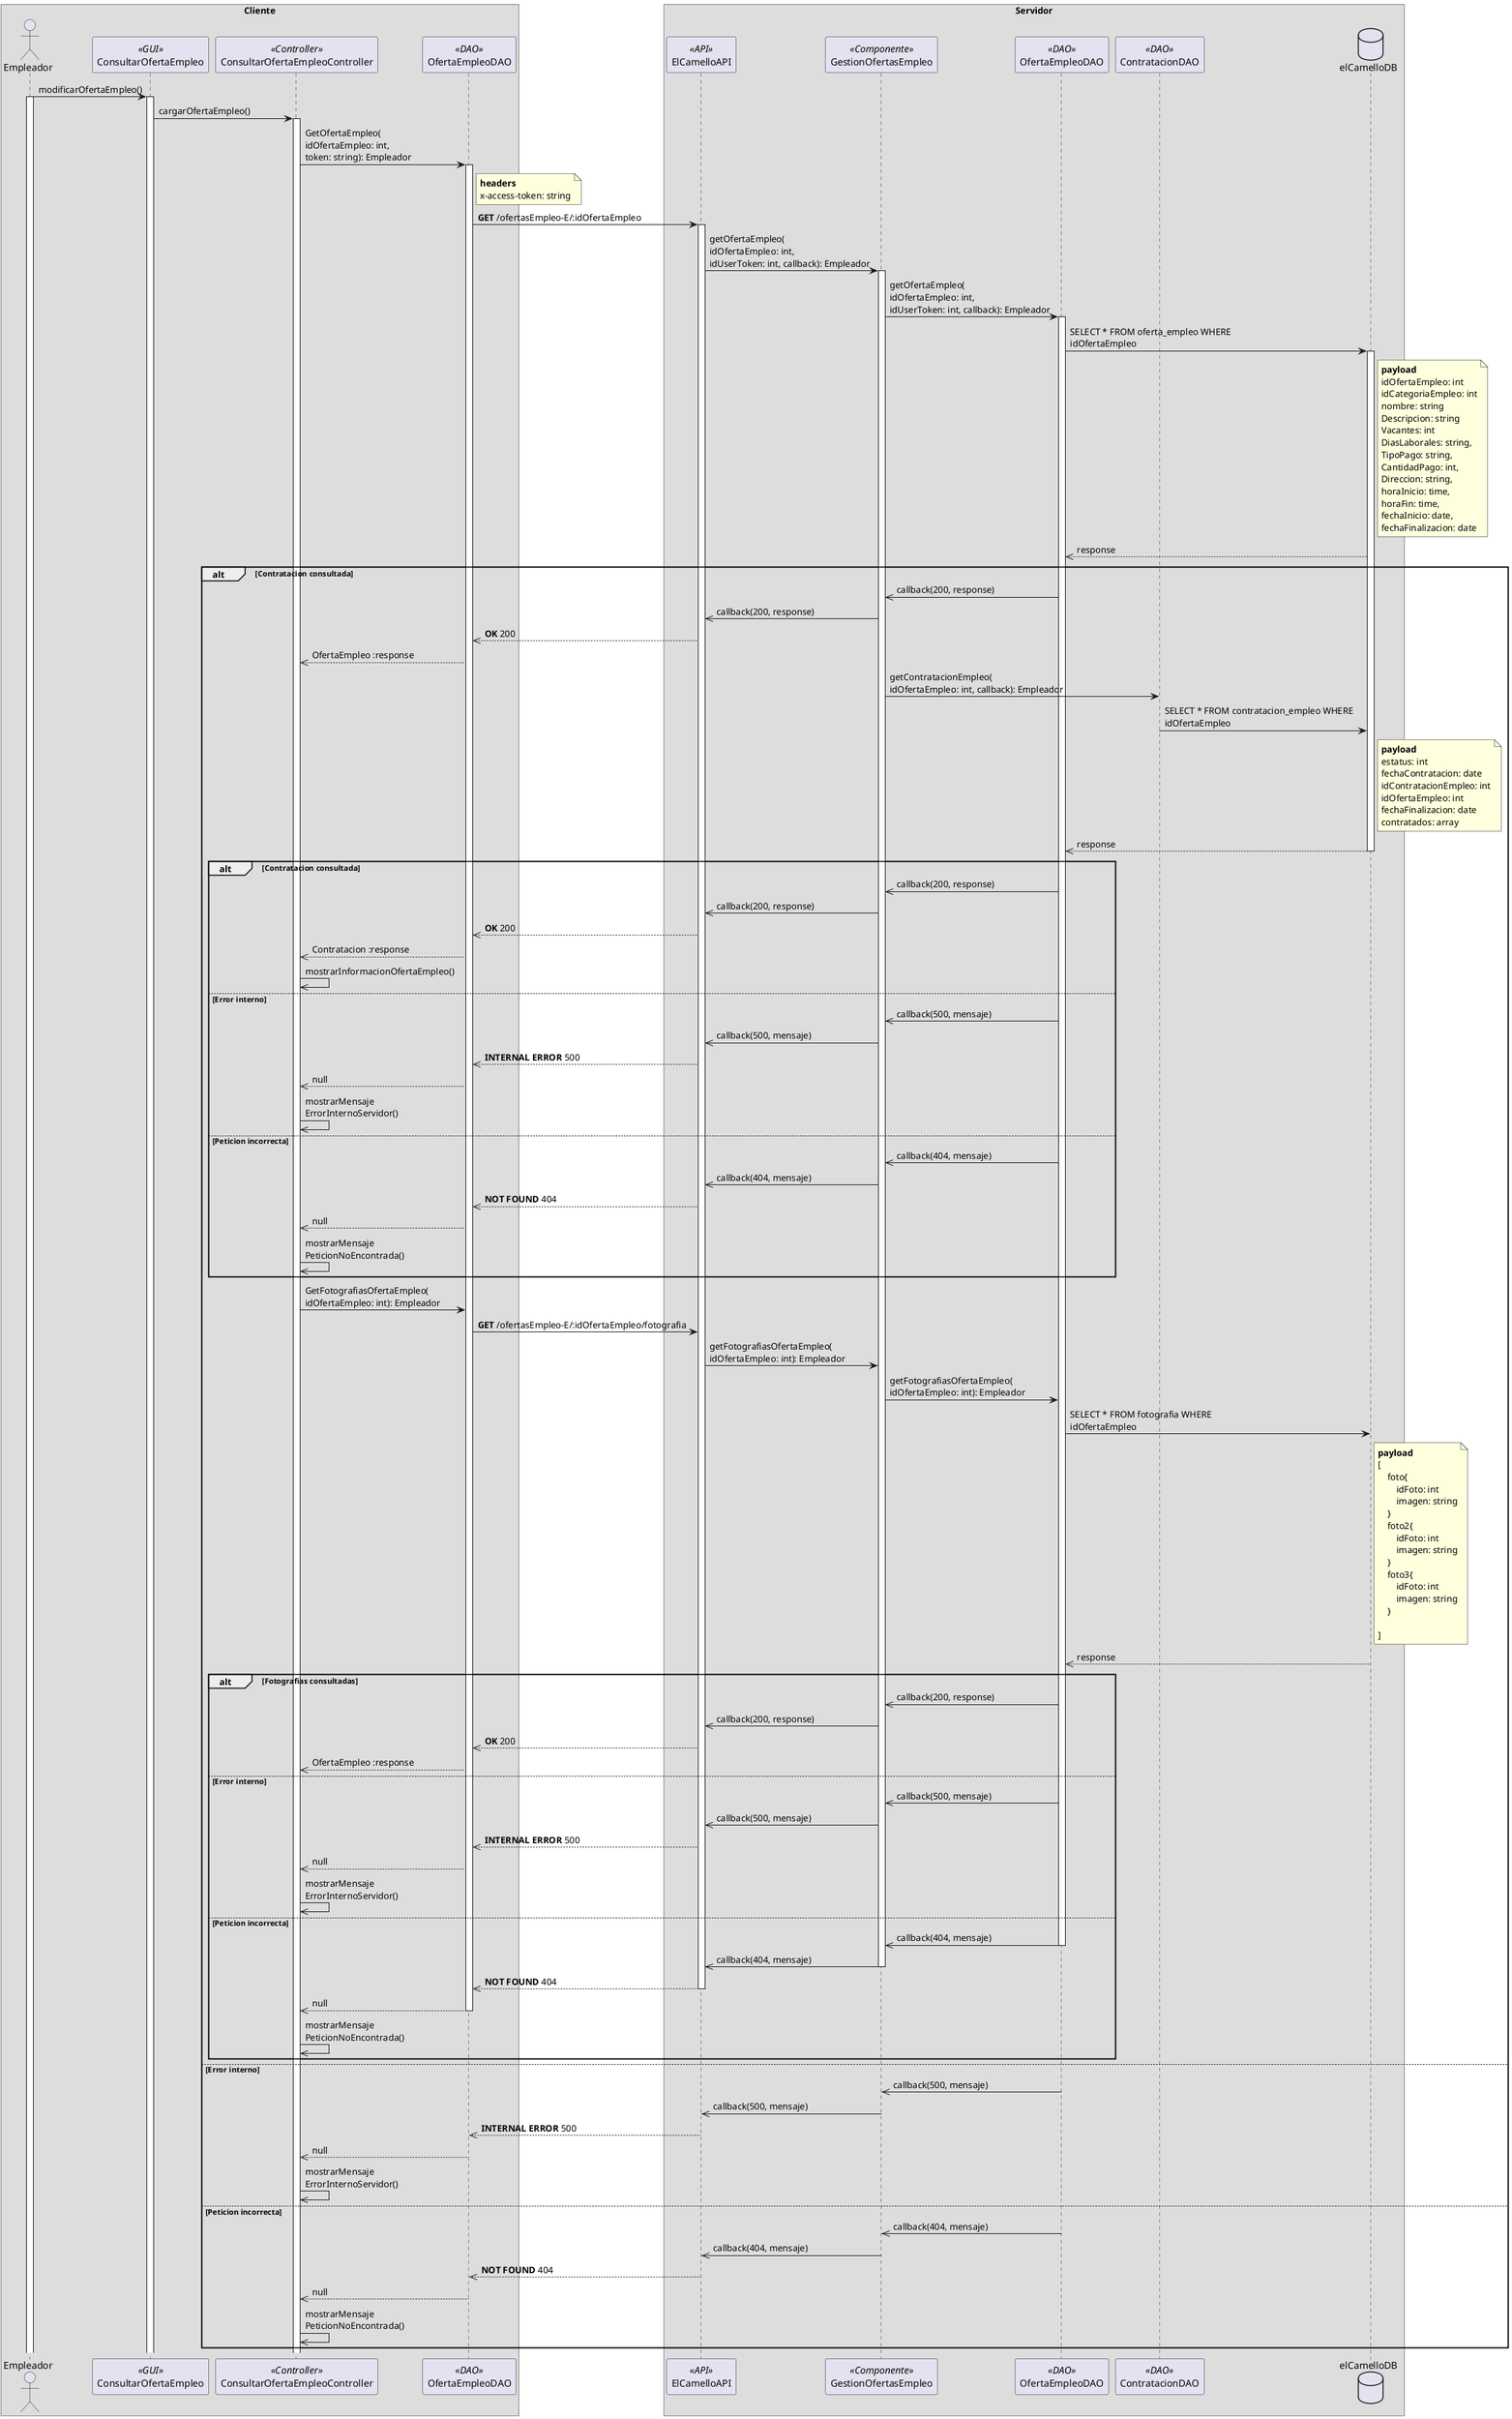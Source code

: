 @startuml ConsultarOfertaEmpleo

box Cliente
    actor Empleador as a
    participant ConsultarOfertaEmpleo as b <<GUI>> 
    participant ConsultarOfertaEmpleoController as c <<Controller>>
    participant OfertaEmpleoDAO as d <<DAO>>
end box

box Servidor
    participant ElCamelloAPI as e <<API>>
    participant GestionOfertasEmpleo as f <<Componente>>
    participant OfertaEmpleoDAO as g <<DAO>>
    participant ContratacionDAO as h <<DAO>>
    database elCamelloDB as db
end box

a -> b : modificarOfertaEmpleo()
activate a
activate b

b -> c : cargarOfertaEmpleo()
activate c

c -> d : GetOfertaEmpleo(\nidOfertaEmpleo: int, \ntoken: string): Empleador
activate d

note right of d  
**headers**
x-access-token: string
end note

d -> e : **GET** /ofertasEmpleo-E/:idOfertaEmpleo
activate e

e -> f : getOfertaEmpleo(\nidOfertaEmpleo: int, \nidUserToken: int, callback): Empleador
activate f

f -> g : getOfertaEmpleo(\nidOfertaEmpleo: int, \nidUserToken: int, callback): Empleador
activate g

g -> db : SELECT * FROM oferta_empleo WHERE \nidOfertaEmpleo
activate db

note right of db  
**payload**
idOfertaEmpleo: int
idCategoriaEmpleo: int
nombre: string
Descripcion: string
Vacantes: int
DiasLaborales: string,
TipoPago: string,
CantidadPago: int,
Direccion: string,
horaInicio: time,
horaFin: time, 
fechaInicio: date, 
fechaFinalizacion: date
end note

db -->> g : response

alt Contratacion consultada
    g ->> f : callback(200, response)
    
    f ->> e : callback(200, response)

    e -->> d: **OK** 200
    d -->> c: OfertaEmpleo :response
    
    f -> h : getContratacionEmpleo(\nidOfertaEmpleo: int, callback): Empleador

    h -> db : SELECT * FROM contratacion_empleo WHERE \nidOfertaEmpleo

    note right of db  
    **payload**
    estatus: int
    fechaContratacion: date
    idContratacionEmpleo: int
    idOfertaEmpleo: int
    fechaFinalizacion: date 
    contratados: array
    end note

    db -->> g : response
    deactivate db

    alt Contratacion consultada
        g ->> f : callback(200, response)
        
        f ->> e : callback(200, response)

        e -->> d: **OK** 200
        d -->> c: Contratacion :response

        c ->> c: mostrarInformacionOfertaEmpleo()

    else Error interno
        g ->> f : callback(500, mensaje)

        f ->> e : callback(500, mensaje)

        e -->> d: **INTERNAL ERROR** 500

        d -->> c: null

        c ->> c: mostrarMensaje\nErrorInternoServidor()
    else Peticion incorrecta
        g ->> f : callback(404, mensaje)

        f ->> e : callback(404, mensaje)

        e -->> d: **NOT FOUND** 404

        d -->> c: null

        c ->> c: mostrarMensaje\nPeticionNoEncontrada()

    end
        
        c -> d : GetFotografiasOfertaEmpleo(\nidOfertaEmpleo: int): Empleador

        d -> e : **GET** /ofertasEmpleo-E/:idOfertaEmpleo/fotografia

        e -> f : getFotografiasOfertaEmpleo(\nidOfertaEmpleo: int): Empleador

        f -> g : getFotografiasOfertaEmpleo(\nidOfertaEmpleo: int): Empleador

        g -> db : SELECT * FROM fotografia WHERE \nidOfertaEmpleo

        note right of db  
        **payload**
        [
            foto{
                idFoto: int
                imagen: string
            }
            foto2{
                idFoto: int
                imagen: string
            }
            foto3{
                idFoto: int
                imagen: string
            }

        ]
        end note

        db -->> g : response

        alt Fotografias consultadas
            g ->> f : callback(200, response)
            
            f ->> e : callback(200, response)

            e -->> d: **OK** 200
            d -->> c: OfertaEmpleo :response
            

        else Error interno
            g ->> f : callback(500, mensaje)

            f ->> e : callback(500, mensaje)

            e -->> d: **INTERNAL ERROR** 500

            d -->> c: null

            c ->> c: mostrarMensaje\nErrorInternoServidor()
        else Peticion incorrecta
            g ->> f : callback(404, mensaje)
            deactivate g

            f ->> e : callback(404, mensaje)
            deactivate f

            e -->> d: **NOT FOUND** 404
            deactivate e

            d -->> c: null
            deactivate d

            c ->> c: mostrarMensaje\nPeticionNoEncontrada()

        end


else Error interno
    g ->> f : callback(500, mensaje)

    f ->> e : callback(500, mensaje)

    e -->> d: **INTERNAL ERROR** 500

    d -->> c: null

    c ->> c: mostrarMensaje\nErrorInternoServidor()
else Peticion incorrecta
    g ->> f : callback(404, mensaje)
    deactivate g

    f ->> e : callback(404, mensaje)
    deactivate f

    e -->> d: **NOT FOUND** 404
    deactivate e

    d -->> c: null
    deactivate d

    c ->> c: mostrarMensaje\nPeticionNoEncontrada()

end

@enduml
